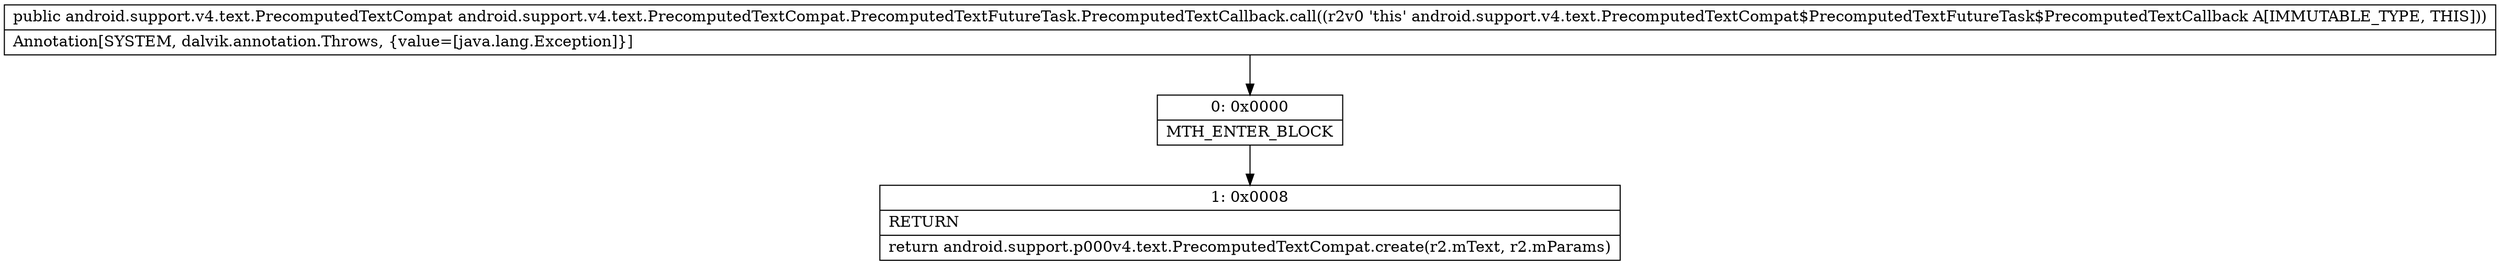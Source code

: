 digraph "CFG forandroid.support.v4.text.PrecomputedTextCompat.PrecomputedTextFutureTask.PrecomputedTextCallback.call()Landroid\/support\/v4\/text\/PrecomputedTextCompat;" {
Node_0 [shape=record,label="{0\:\ 0x0000|MTH_ENTER_BLOCK\l}"];
Node_1 [shape=record,label="{1\:\ 0x0008|RETURN\l|return android.support.p000v4.text.PrecomputedTextCompat.create(r2.mText, r2.mParams)\l}"];
MethodNode[shape=record,label="{public android.support.v4.text.PrecomputedTextCompat android.support.v4.text.PrecomputedTextCompat.PrecomputedTextFutureTask.PrecomputedTextCallback.call((r2v0 'this' android.support.v4.text.PrecomputedTextCompat$PrecomputedTextFutureTask$PrecomputedTextCallback A[IMMUTABLE_TYPE, THIS]))  | Annotation[SYSTEM, dalvik.annotation.Throws, \{value=[java.lang.Exception]\}]\l}"];
MethodNode -> Node_0;
Node_0 -> Node_1;
}

